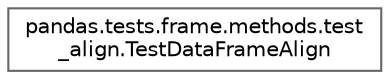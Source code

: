 digraph "Graphical Class Hierarchy"
{
 // LATEX_PDF_SIZE
  bgcolor="transparent";
  edge [fontname=Helvetica,fontsize=10,labelfontname=Helvetica,labelfontsize=10];
  node [fontname=Helvetica,fontsize=10,shape=box,height=0.2,width=0.4];
  rankdir="LR";
  Node0 [id="Node000000",label="pandas.tests.frame.methods.test\l_align.TestDataFrameAlign",height=0.2,width=0.4,color="grey40", fillcolor="white", style="filled",URL="$d6/d97/classpandas_1_1tests_1_1frame_1_1methods_1_1test__align_1_1TestDataFrameAlign.html",tooltip=" "];
}
